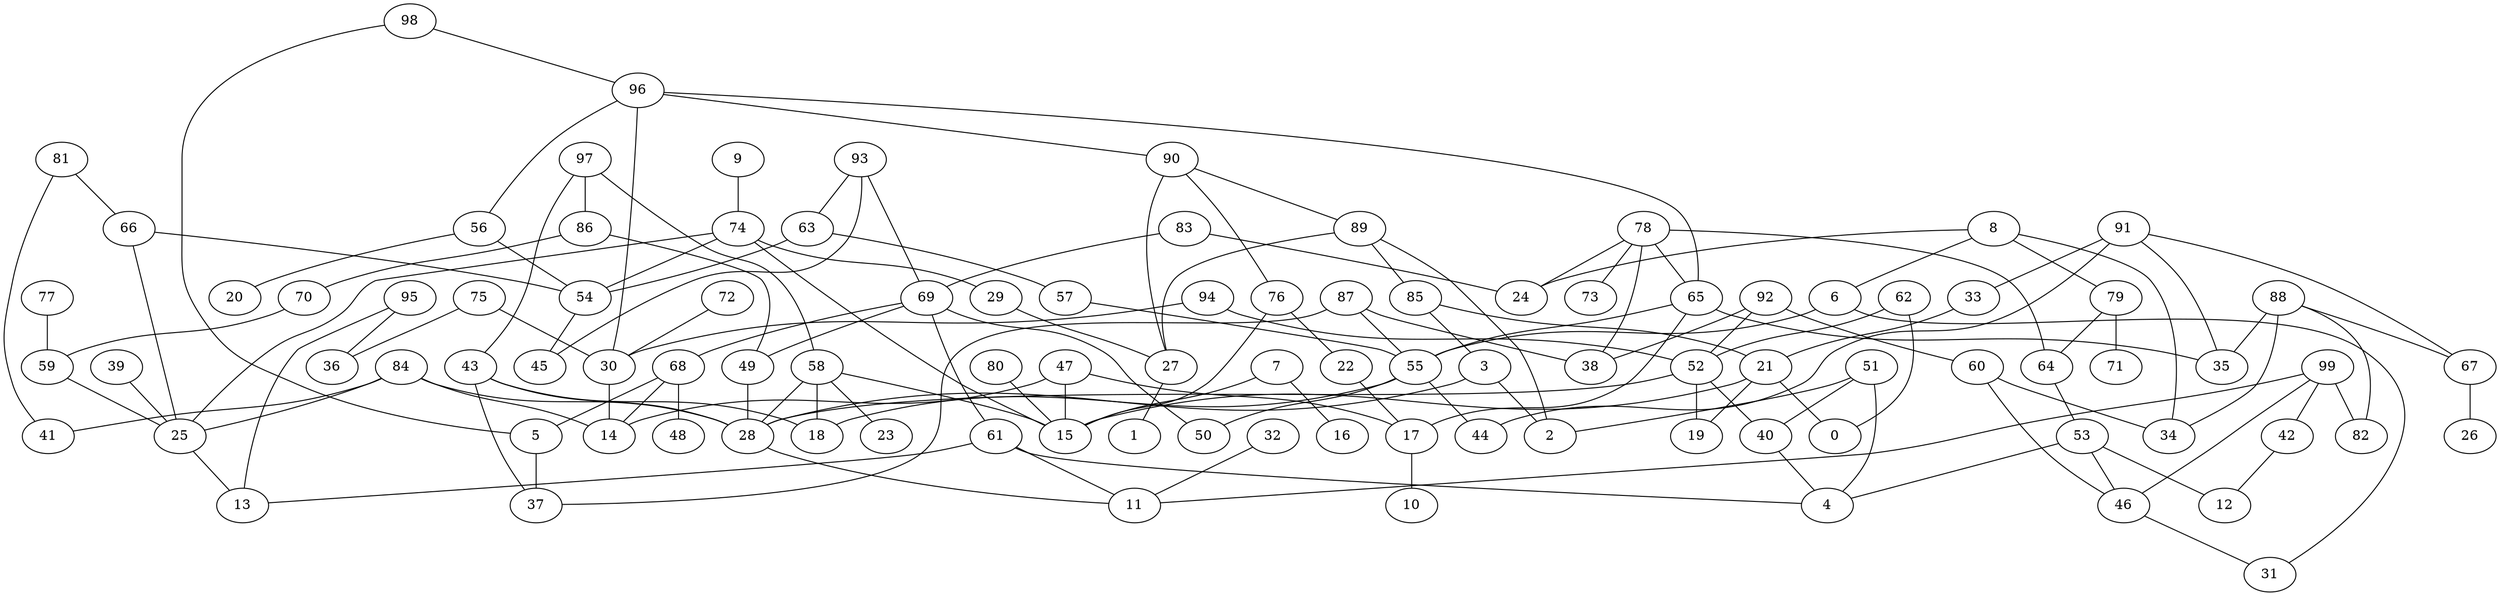 digraph GG_graph {

subgraph G_graph {
edge [color = black]
"94" -> "52" [dir = none]
"39" -> "25" [dir = none]
"92" -> "60" [dir = none]
"85" -> "3" [dir = none]
"60" -> "46" [dir = none]
"49" -> "28" [dir = none]
"80" -> "15" [dir = none]
"9" -> "74" [dir = none]
"77" -> "59" [dir = none]
"83" -> "24" [dir = none]
"93" -> "63" [dir = none]
"93" -> "45" [dir = none]
"93" -> "69" [dir = none]
"86" -> "70" [dir = none]
"51" -> "2" [dir = none]
"98" -> "5" [dir = none]
"98" -> "96" [dir = none]
"32" -> "11" [dir = none]
"88" -> "67" [dir = none]
"88" -> "82" [dir = none]
"88" -> "34" [dir = none]
"57" -> "55" [dir = none]
"97" -> "86" [dir = none]
"97" -> "58" [dir = none]
"53" -> "12" [dir = none]
"53" -> "46" [dir = none]
"53" -> "4" [dir = none]
"95" -> "13" [dir = none]
"69" -> "50" [dir = none]
"81" -> "41" [dir = none]
"61" -> "4" [dir = none]
"33" -> "21" [dir = none]
"6" -> "31" [dir = none]
"62" -> "0" [dir = none]
"55" -> "50" [dir = none]
"55" -> "18" [dir = none]
"3" -> "2" [dir = none]
"3" -> "28" [dir = none]
"52" -> "19" [dir = none]
"52" -> "40" [dir = none]
"52" -> "28" [dir = none]
"72" -> "30" [dir = none]
"64" -> "53" [dir = none]
"28" -> "11" [dir = none]
"17" -> "10" [dir = none]
"78" -> "73" [dir = none]
"78" -> "24" [dir = none]
"78" -> "64" [dir = none]
"78" -> "65" [dir = none]
"47" -> "15" [dir = none]
"43" -> "28" [dir = none]
"43" -> "18" [dir = none]
"96" -> "56" [dir = none]
"96" -> "90" [dir = none]
"96" -> "30" [dir = none]
"96" -> "65" [dir = none]
"76" -> "22" [dir = none]
"76" -> "15" [dir = none]
"90" -> "27" [dir = none]
"87" -> "37" [dir = none]
"87" -> "38" [dir = none]
"87" -> "55" [dir = none]
"91" -> "44" [dir = none]
"91" -> "35" [dir = none]
"84" -> "14" [dir = none]
"84" -> "41" [dir = none]
"84" -> "28" [dir = none]
"58" -> "23" [dir = none]
"58" -> "15" [dir = none]
"58" -> "18" [dir = none]
"65" -> "35" [dir = none]
"65" -> "17" [dir = none]
"65" -> "55" [dir = none]
"7" -> "16" [dir = none]
"7" -> "15" [dir = none]
"8" -> "34" [dir = none]
"8" -> "6" [dir = none]
"8" -> "79" [dir = none]
"27" -> "1" [dir = none]
"79" -> "71" [dir = none]
"79" -> "64" [dir = none]
"56" -> "20" [dir = none]
"99" -> "42" [dir = none]
"99" -> "46" [dir = none]
"25" -> "13" [dir = none]
"68" -> "48" [dir = none]
"68" -> "14" [dir = none]
"66" -> "54" [dir = none]
"66" -> "25" [dir = none]
"74" -> "25" [dir = none]
"74" -> "29" [dir = none]
"74" -> "15" [dir = none]
"89" -> "2" [dir = none]
"75" -> "36" [dir = none]
"75" -> "30" [dir = none]
"21" -> "0" [dir = none]
"21" -> "15" [dir = none]
"59" -> "25" [dir = none]
"67" -> "26" [dir = none]
"43" -> "37" [dir = none]
"63" -> "57" [dir = none]
"62" -> "52" [dir = none]
"97" -> "43" [dir = none]
"63" -> "54" [dir = none]
"58" -> "28" [dir = none]
"55" -> "44" [dir = none]
"86" -> "49" [dir = none]
"90" -> "76" [dir = none]
"92" -> "52" [dir = none]
"69" -> "68" [dir = none]
"99" -> "11" [dir = none]
"42" -> "12" [dir = none]
"85" -> "21" [dir = none]
"47" -> "17" [dir = none]
"21" -> "19" [dir = none]
"69" -> "61" [dir = none]
"69" -> "49" [dir = none]
"51" -> "40" [dir = none]
"22" -> "17" [dir = none]
"78" -> "38" [dir = none]
"54" -> "45" [dir = none]
"81" -> "66" [dir = none]
"92" -> "38" [dir = none]
"94" -> "30" [dir = none]
"70" -> "59" [dir = none]
"99" -> "82" [dir = none]
"91" -> "33" [dir = none]
"88" -> "35" [dir = none]
"51" -> "4" [dir = none]
"30" -> "14" [dir = none]
"83" -> "69" [dir = none]
"46" -> "31" [dir = none]
"61" -> "13" [dir = none]
"6" -> "55" [dir = none]
"90" -> "89" [dir = none]
"60" -> "34" [dir = none]
"29" -> "27" [dir = none]
"47" -> "14" [dir = none]
"74" -> "54" [dir = none]
"68" -> "5" [dir = none]
"61" -> "11" [dir = none]
"56" -> "54" [dir = none]
"5" -> "37" [dir = none]
"91" -> "67" [dir = none]
"89" -> "27" [dir = none]
"89" -> "85" [dir = none]
"95" -> "36" [dir = none]
"40" -> "4" [dir = none]
"84" -> "25" [dir = none]
"8" -> "24" [dir = none]
}

}

